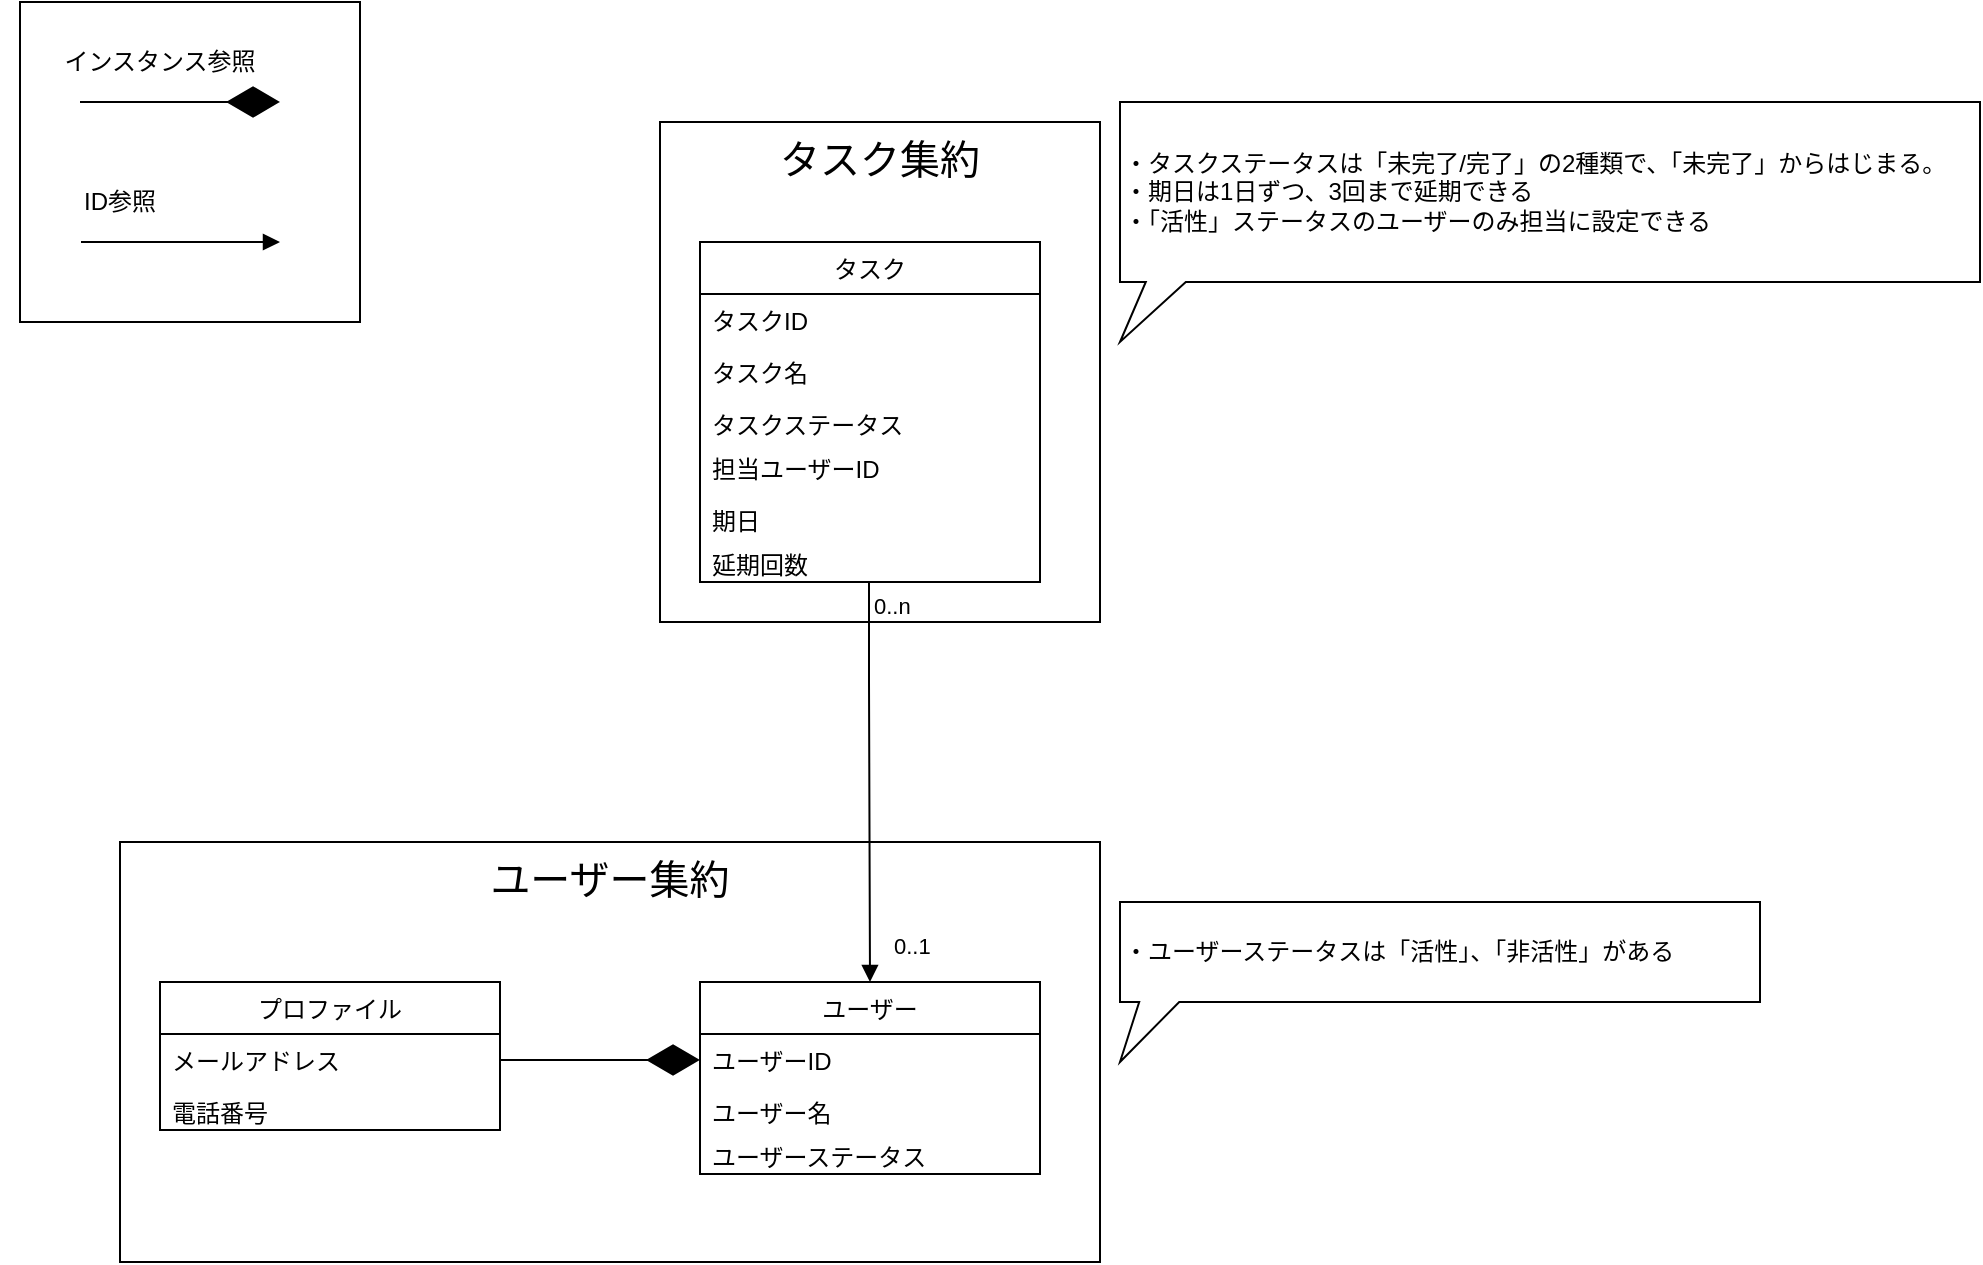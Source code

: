 <mxfile version="14.2.4" type="embed">
    <diagram id="iC_AsHa911Od5le6iqcU" name="Page-1">
        <mxGraphModel dx="1526" dy="969" grid="1" gridSize="10" guides="1" tooltips="1" connect="1" arrows="1" fold="1" page="1" pageScale="1" pageWidth="827" pageHeight="1169" math="0" shadow="0">
            <root>
                <mxCell id="0"/>
                <mxCell id="1" parent="0"/>
                <mxCell id="37" value="" style="rounded=0;whiteSpace=wrap;html=1;" vertex="1" parent="1">
                    <mxGeometry x="30" y="20" width="170" height="160" as="geometry"/>
                </mxCell>
                <mxCell id="2" value="&lt;div&gt;&lt;span&gt;&lt;font style=&quot;font-size: 20px&quot;&gt;タスク集約&lt;/font&gt;&lt;/span&gt;&lt;/div&gt;&lt;div&gt;&lt;/div&gt;" style="rounded=0;whiteSpace=wrap;html=1;align=center;verticalAlign=top;" parent="1" vertex="1">
                    <mxGeometry x="350" y="80" width="220" height="250" as="geometry"/>
                </mxCell>
                <mxCell id="4" value="&lt;div&gt;&lt;span&gt;&lt;font style=&quot;font-size: 20px&quot;&gt;ユーザー集約&lt;/font&gt;&lt;/span&gt;&lt;/div&gt;&lt;div&gt;&lt;/div&gt;" style="rounded=0;whiteSpace=wrap;html=1;align=center;verticalAlign=top;" parent="1" vertex="1">
                    <mxGeometry x="80" y="440" width="490" height="210" as="geometry"/>
                </mxCell>
                <mxCell id="6" value="タスク" style="swimlane;fontStyle=0;childLayout=stackLayout;horizontal=1;startSize=26;fillColor=none;horizontalStack=0;resizeParent=1;resizeParentMax=0;resizeLast=0;collapsible=1;marginBottom=0;align=center;" parent="1" vertex="1">
                    <mxGeometry x="370" y="140" width="170" height="170" as="geometry"/>
                </mxCell>
                <mxCell id="7" value="タスクID" style="text;strokeColor=none;fillColor=none;align=left;verticalAlign=top;spacingLeft=4;spacingRight=4;overflow=hidden;rotatable=0;points=[[0,0.5],[1,0.5]];portConstraint=eastwest;" parent="6" vertex="1">
                    <mxGeometry y="26" width="170" height="26" as="geometry"/>
                </mxCell>
                <mxCell id="8" value="タスク名" style="text;strokeColor=none;fillColor=none;align=left;verticalAlign=top;spacingLeft=4;spacingRight=4;overflow=hidden;rotatable=0;points=[[0,0.5],[1,0.5]];portConstraint=eastwest;" parent="6" vertex="1">
                    <mxGeometry y="52" width="170" height="26" as="geometry"/>
                </mxCell>
                <mxCell id="9" value="タスクステータス" style="text;strokeColor=none;fillColor=none;align=left;verticalAlign=top;spacingLeft=4;spacingRight=4;overflow=hidden;rotatable=0;points=[[0,0.5],[1,0.5]];portConstraint=eastwest;" parent="6" vertex="1">
                    <mxGeometry y="78" width="170" height="22" as="geometry"/>
                </mxCell>
                <mxCell id="10" value="担当ユーザーID" style="text;strokeColor=none;fillColor=none;align=left;verticalAlign=top;spacingLeft=4;spacingRight=4;overflow=hidden;rotatable=0;points=[[0,0.5],[1,0.5]];portConstraint=eastwest;" parent="6" vertex="1">
                    <mxGeometry y="100" width="170" height="26" as="geometry"/>
                </mxCell>
                <mxCell id="11" value="期日" style="text;strokeColor=none;fillColor=none;align=left;verticalAlign=top;spacingLeft=4;spacingRight=4;overflow=hidden;rotatable=0;points=[[0,0.5],[1,0.5]];portConstraint=eastwest;" parent="6" vertex="1">
                    <mxGeometry y="126" width="170" height="22" as="geometry"/>
                </mxCell>
                <mxCell id="12" value="延期回数" style="text;strokeColor=none;fillColor=none;align=left;verticalAlign=top;spacingLeft=4;spacingRight=4;overflow=hidden;rotatable=0;points=[[0,0.5],[1,0.5]];portConstraint=eastwest;" parent="6" vertex="1">
                    <mxGeometry y="148" width="170" height="22" as="geometry"/>
                </mxCell>
                <mxCell id="13" value="プロファイル" style="swimlane;fontStyle=0;childLayout=stackLayout;horizontal=1;startSize=26;fillColor=none;horizontalStack=0;resizeParent=1;resizeParentMax=0;resizeLast=0;collapsible=1;marginBottom=0;align=center;" parent="1" vertex="1">
                    <mxGeometry x="100" y="510" width="170" height="74" as="geometry"/>
                </mxCell>
                <mxCell id="14" value="メールアドレス" style="text;strokeColor=none;fillColor=none;align=left;verticalAlign=top;spacingLeft=4;spacingRight=4;overflow=hidden;rotatable=0;points=[[0,0.5],[1,0.5]];portConstraint=eastwest;" parent="13" vertex="1">
                    <mxGeometry y="26" width="170" height="26" as="geometry"/>
                </mxCell>
                <mxCell id="16" value="電話番号" style="text;strokeColor=none;fillColor=none;align=left;verticalAlign=top;spacingLeft=4;spacingRight=4;overflow=hidden;rotatable=0;points=[[0,0.5],[1,0.5]];portConstraint=eastwest;" parent="13" vertex="1">
                    <mxGeometry y="52" width="170" height="22" as="geometry"/>
                </mxCell>
                <mxCell id="20" value="ユーザー" style="swimlane;fontStyle=0;childLayout=stackLayout;horizontal=1;startSize=26;fillColor=none;horizontalStack=0;resizeParent=1;resizeParentMax=0;resizeLast=0;collapsible=1;marginBottom=0;align=center;" parent="1" vertex="1">
                    <mxGeometry x="370" y="510" width="170" height="96" as="geometry"/>
                </mxCell>
                <mxCell id="21" value="ユーザーID" style="text;strokeColor=none;fillColor=none;align=left;verticalAlign=top;spacingLeft=4;spacingRight=4;overflow=hidden;rotatable=0;points=[[0,0.5],[1,0.5]];portConstraint=eastwest;" parent="20" vertex="1">
                    <mxGeometry y="26" width="170" height="26" as="geometry"/>
                </mxCell>
                <mxCell id="22" value="ユーザー名" style="text;strokeColor=none;fillColor=none;align=left;verticalAlign=top;spacingLeft=4;spacingRight=4;overflow=hidden;rotatable=0;points=[[0,0.5],[1,0.5]];portConstraint=eastwest;" parent="20" vertex="1">
                    <mxGeometry y="52" width="170" height="22" as="geometry"/>
                </mxCell>
                <mxCell id="23" value="ユーザーステータス" style="text;strokeColor=none;fillColor=none;align=left;verticalAlign=top;spacingLeft=4;spacingRight=4;overflow=hidden;rotatable=0;points=[[0,0.5],[1,0.5]];portConstraint=eastwest;" parent="20" vertex="1">
                    <mxGeometry y="74" width="170" height="22" as="geometry"/>
                </mxCell>
                <mxCell id="24" value="" style="endArrow=diamondThin;endFill=1;endSize=24;html=1;exitX=1;exitY=0.5;exitDx=0;exitDy=0;entryX=0;entryY=0.5;entryDx=0;entryDy=0;" parent="1" source="14" target="21" edge="1">
                    <mxGeometry width="160" relative="1" as="geometry">
                        <mxPoint x="330" y="310" as="sourcePoint"/>
                        <mxPoint x="490" y="310" as="targetPoint"/>
                    </mxGeometry>
                </mxCell>
                <mxCell id="27" value="" style="endArrow=block;endFill=1;html=1;edgeStyle=orthogonalEdgeStyle;align=left;verticalAlign=top;rounded=0;" parent="1" edge="1">
                    <mxGeometry x="-1" relative="1" as="geometry">
                        <mxPoint x="454.5" y="310" as="sourcePoint"/>
                        <mxPoint x="455" y="510" as="targetPoint"/>
                        <Array as="points">
                            <mxPoint x="455" y="360"/>
                            <mxPoint x="455" y="360"/>
                        </Array>
                    </mxGeometry>
                </mxCell>
                <mxCell id="28" value="0..n" style="edgeLabel;resizable=0;html=1;align=left;verticalAlign=bottom;" parent="27" connectable="0" vertex="1">
                    <mxGeometry x="-1" relative="1" as="geometry">
                        <mxPoint x="0.5" y="20" as="offset"/>
                    </mxGeometry>
                </mxCell>
                <mxCell id="29" value="0..1" style="edgeLabel;resizable=0;html=1;align=left;verticalAlign=bottom;" parent="1" connectable="0" vertex="1">
                    <mxGeometry x="464.5" y="500" as="geometry"/>
                </mxCell>
                <mxCell id="30" value="・タスクステータスは「未完了/完了」の2種類で、「未完了」からはじまる。&lt;br&gt;・期日は1日ずつ、3回まで延期できる&lt;br&gt;・「活性」ステータスのユーザーのみ担当に設定できる" style="shape=callout;whiteSpace=wrap;html=1;perimeter=calloutPerimeter;align=left;size=30;position=0.03;position2=0;" parent="1" vertex="1">
                    <mxGeometry x="580" y="70" width="430" height="120" as="geometry"/>
                </mxCell>
                <mxCell id="31" value="・ユーザーステータスは「活性」、「非活性」がある" style="shape=callout;whiteSpace=wrap;html=1;perimeter=calloutPerimeter;align=left;size=30;position=0.03;position2=0;" parent="1" vertex="1">
                    <mxGeometry x="580" y="470" width="320" height="80" as="geometry"/>
                </mxCell>
                <mxCell id="32" value="" style="endArrow=diamondThin;endFill=1;endSize=24;html=1;exitX=1;exitY=0.5;exitDx=0;exitDy=0;entryX=0;entryY=0.5;entryDx=0;entryDy=0;" edge="1" parent="1">
                    <mxGeometry width="160" relative="1" as="geometry">
                        <mxPoint x="60" y="70" as="sourcePoint"/>
                        <mxPoint x="160" y="70" as="targetPoint"/>
                    </mxGeometry>
                </mxCell>
                <mxCell id="33" value="インスタンス参照" style="text;html=1;strokeColor=none;fillColor=none;align=center;verticalAlign=middle;whiteSpace=wrap;rounded=0;" vertex="1" parent="1">
                    <mxGeometry x="40" y="40" width="120" height="20" as="geometry"/>
                </mxCell>
                <mxCell id="34" value="ID参照" style="text;html=1;strokeColor=none;fillColor=none;align=center;verticalAlign=middle;whiteSpace=wrap;rounded=0;" vertex="1" parent="1">
                    <mxGeometry x="20" y="110" width="120" height="20" as="geometry"/>
                </mxCell>
                <mxCell id="35" value="" style="endArrow=block;endFill=1;html=1;edgeStyle=orthogonalEdgeStyle;align=left;verticalAlign=top;rounded=0;" edge="1" parent="1">
                    <mxGeometry x="-1" relative="1" as="geometry">
                        <mxPoint x="150" y="140" as="sourcePoint"/>
                        <mxPoint x="160" y="140" as="targetPoint"/>
                        <Array as="points">
                            <mxPoint x="60.5" y="140"/>
                            <mxPoint x="60.5" y="140"/>
                        </Array>
                    </mxGeometry>
                </mxCell>
            </root>
        </mxGraphModel>
    </diagram>
</mxfile>